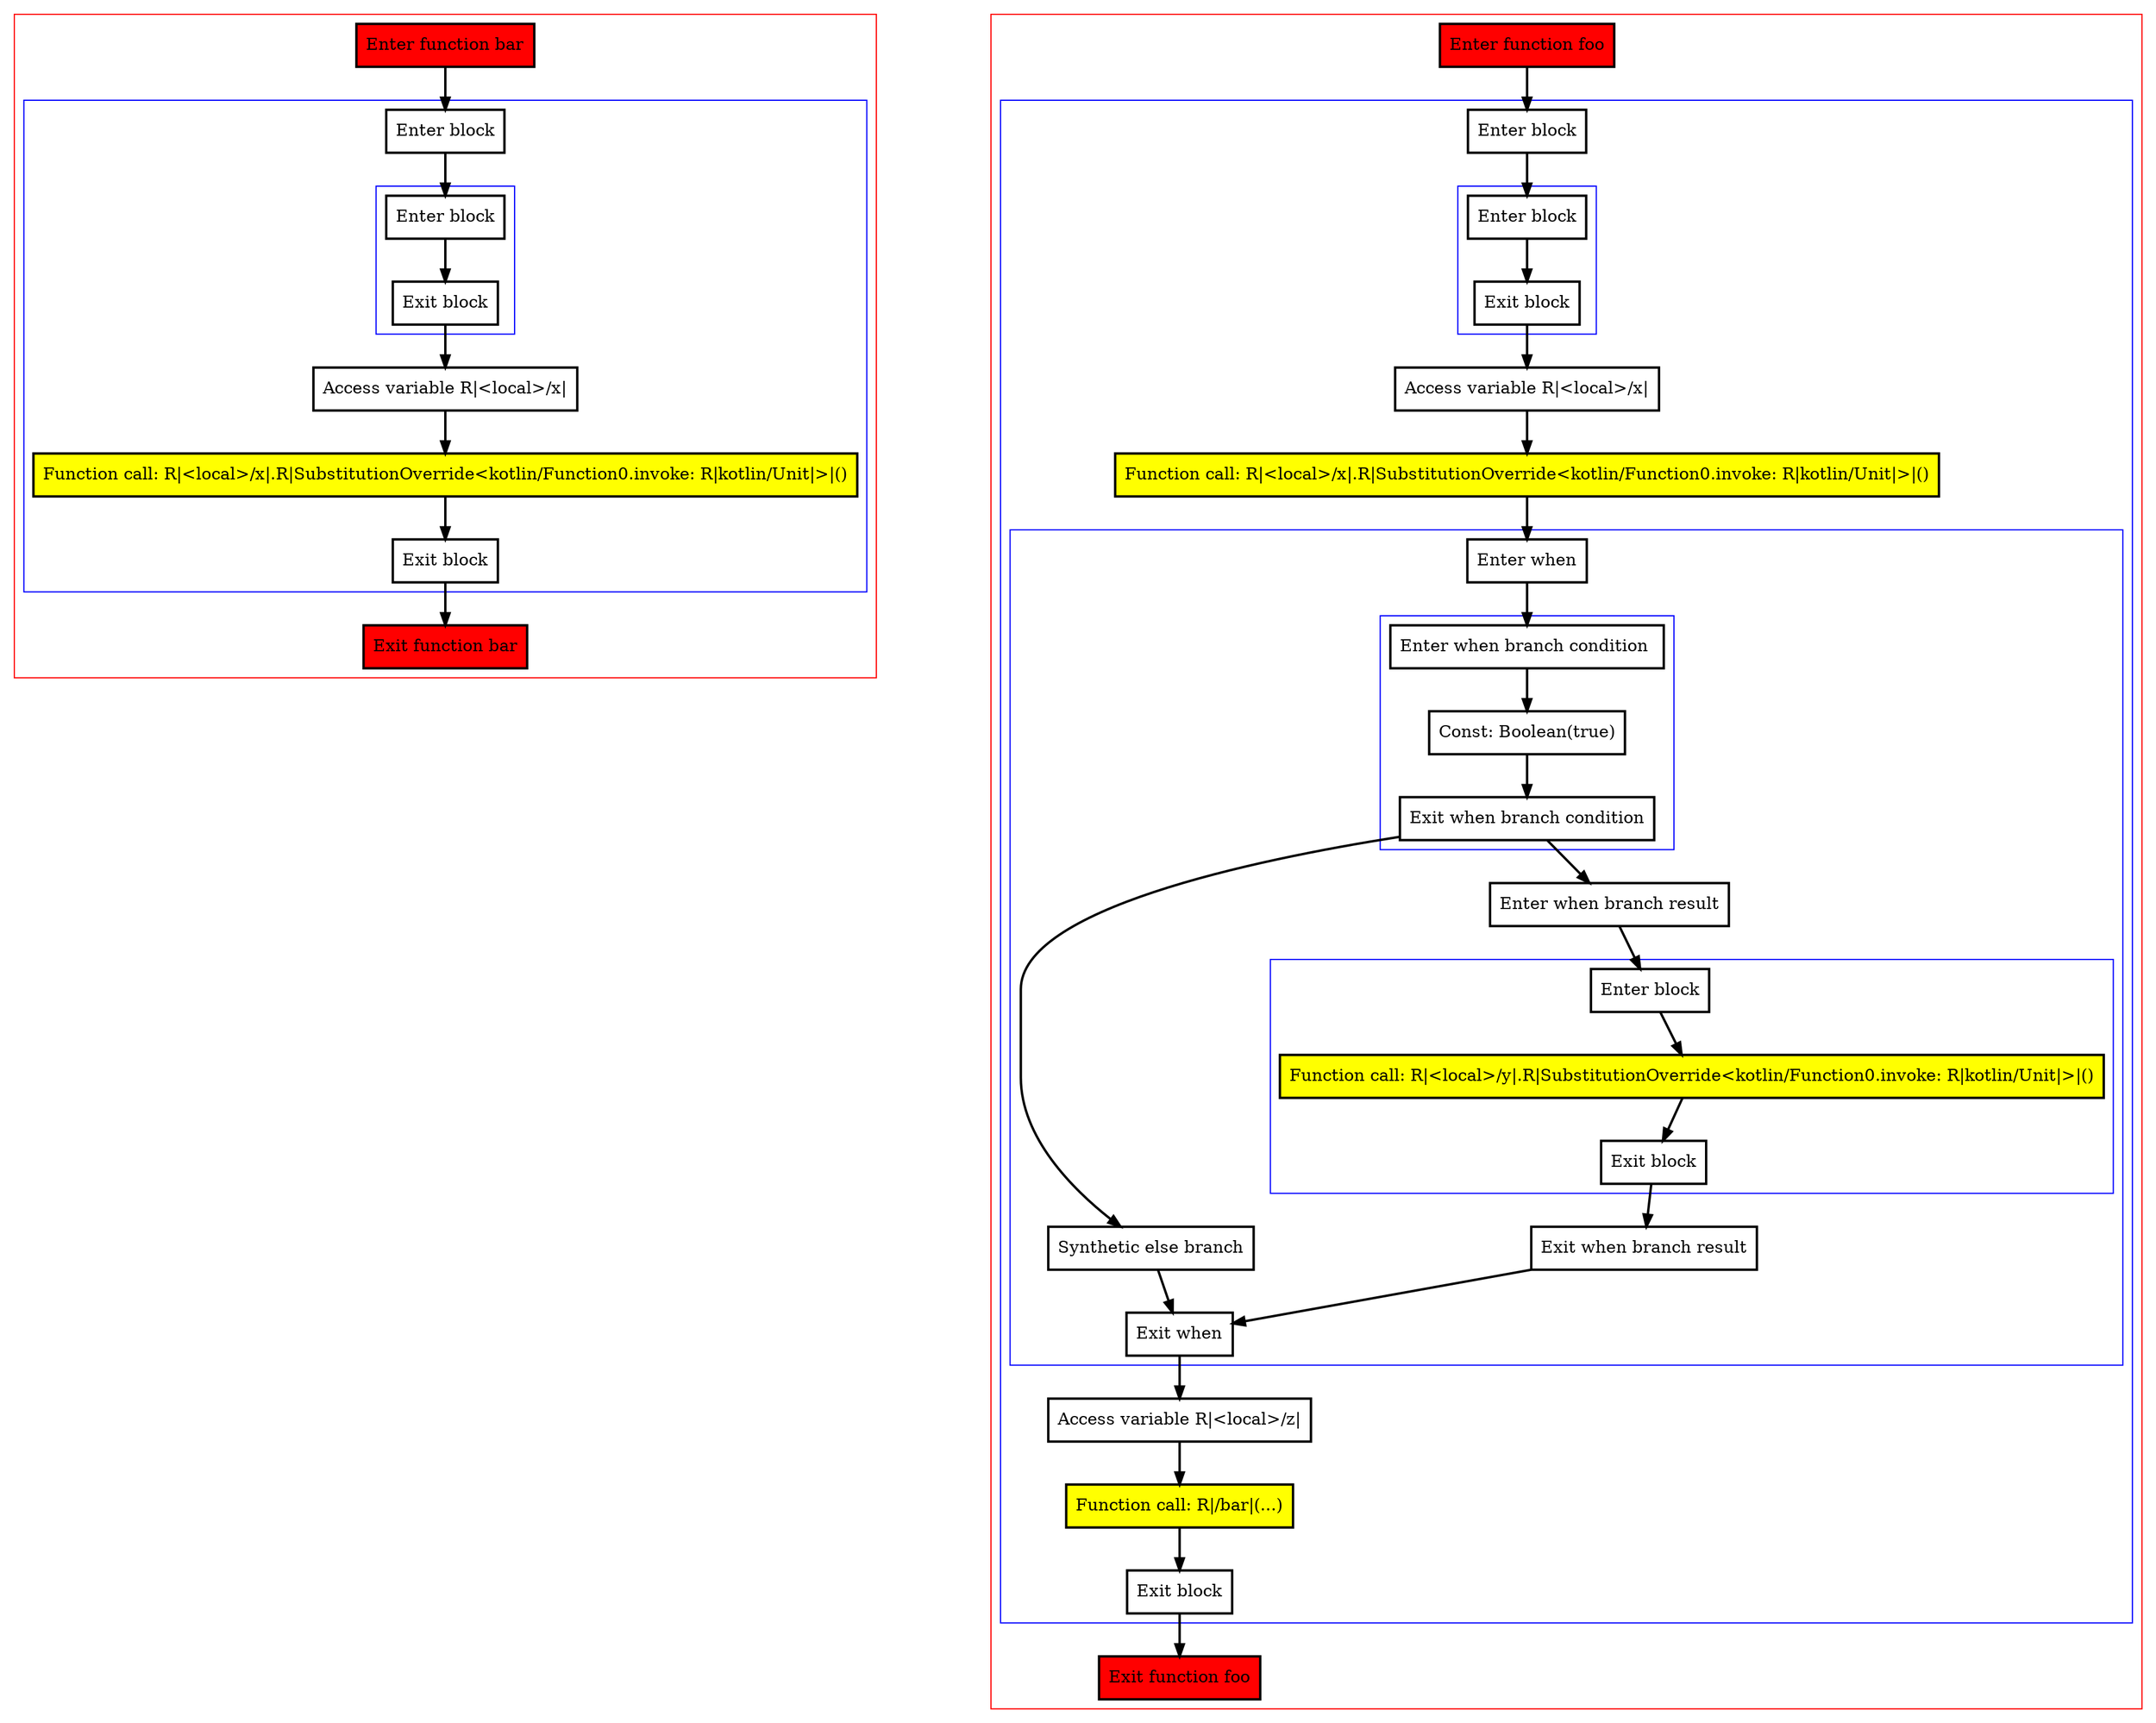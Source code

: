 digraph simple_kt {
    graph [nodesep=3]
    node [shape=box penwidth=2]
    edge [penwidth=2]

    subgraph cluster_0 {
        color=red
        0 [label="Enter function bar" style="filled" fillcolor=red];
        subgraph cluster_1 {
            color=blue
            1 [label="Enter block"];
            subgraph cluster_2 {
                color=blue
                2 [label="Enter block"];
                3 [label="Exit block"];
            }
            4 [label="Access variable R|<local>/x|"];
            5 [label="Function call: R|<local>/x|.R|SubstitutionOverride<kotlin/Function0.invoke: R|kotlin/Unit|>|()" style="filled" fillcolor=yellow];
            6 [label="Exit block"];
        }
        7 [label="Exit function bar" style="filled" fillcolor=red];
    }
    0 -> {1};
    1 -> {2};
    2 -> {3};
    3 -> {4};
    4 -> {5};
    5 -> {6};
    6 -> {7};

    subgraph cluster_3 {
        color=red
        16 [label="Enter function foo" style="filled" fillcolor=red];
        subgraph cluster_4 {
            color=blue
            17 [label="Enter block"];
            subgraph cluster_5 {
                color=blue
                18 [label="Enter block"];
                19 [label="Exit block"];
            }
            20 [label="Access variable R|<local>/x|"];
            21 [label="Function call: R|<local>/x|.R|SubstitutionOverride<kotlin/Function0.invoke: R|kotlin/Unit|>|()" style="filled" fillcolor=yellow];
            subgraph cluster_6 {
                color=blue
                22 [label="Enter when"];
                subgraph cluster_7 {
                    color=blue
                    23 [label="Enter when branch condition "];
                    24 [label="Const: Boolean(true)"];
                    25 [label="Exit when branch condition"];
                }
                26 [label="Synthetic else branch"];
                27 [label="Enter when branch result"];
                subgraph cluster_8 {
                    color=blue
                    28 [label="Enter block"];
                    29 [label="Function call: R|<local>/y|.R|SubstitutionOverride<kotlin/Function0.invoke: R|kotlin/Unit|>|()" style="filled" fillcolor=yellow];
                    30 [label="Exit block"];
                }
                31 [label="Exit when branch result"];
                32 [label="Exit when"];
            }
            33 [label="Access variable R|<local>/z|"];
            34 [label="Function call: R|/bar|(...)" style="filled" fillcolor=yellow];
            35 [label="Exit block"];
        }
        36 [label="Exit function foo" style="filled" fillcolor=red];
    }
    16 -> {17};
    17 -> {18};
    18 -> {19};
    19 -> {20};
    20 -> {21};
    21 -> {22};
    22 -> {23};
    23 -> {24};
    24 -> {25};
    25 -> {27 26};
    26 -> {32};
    27 -> {28};
    28 -> {29};
    29 -> {30};
    30 -> {31};
    31 -> {32};
    32 -> {33};
    33 -> {34};
    34 -> {35};
    35 -> {36};

}
